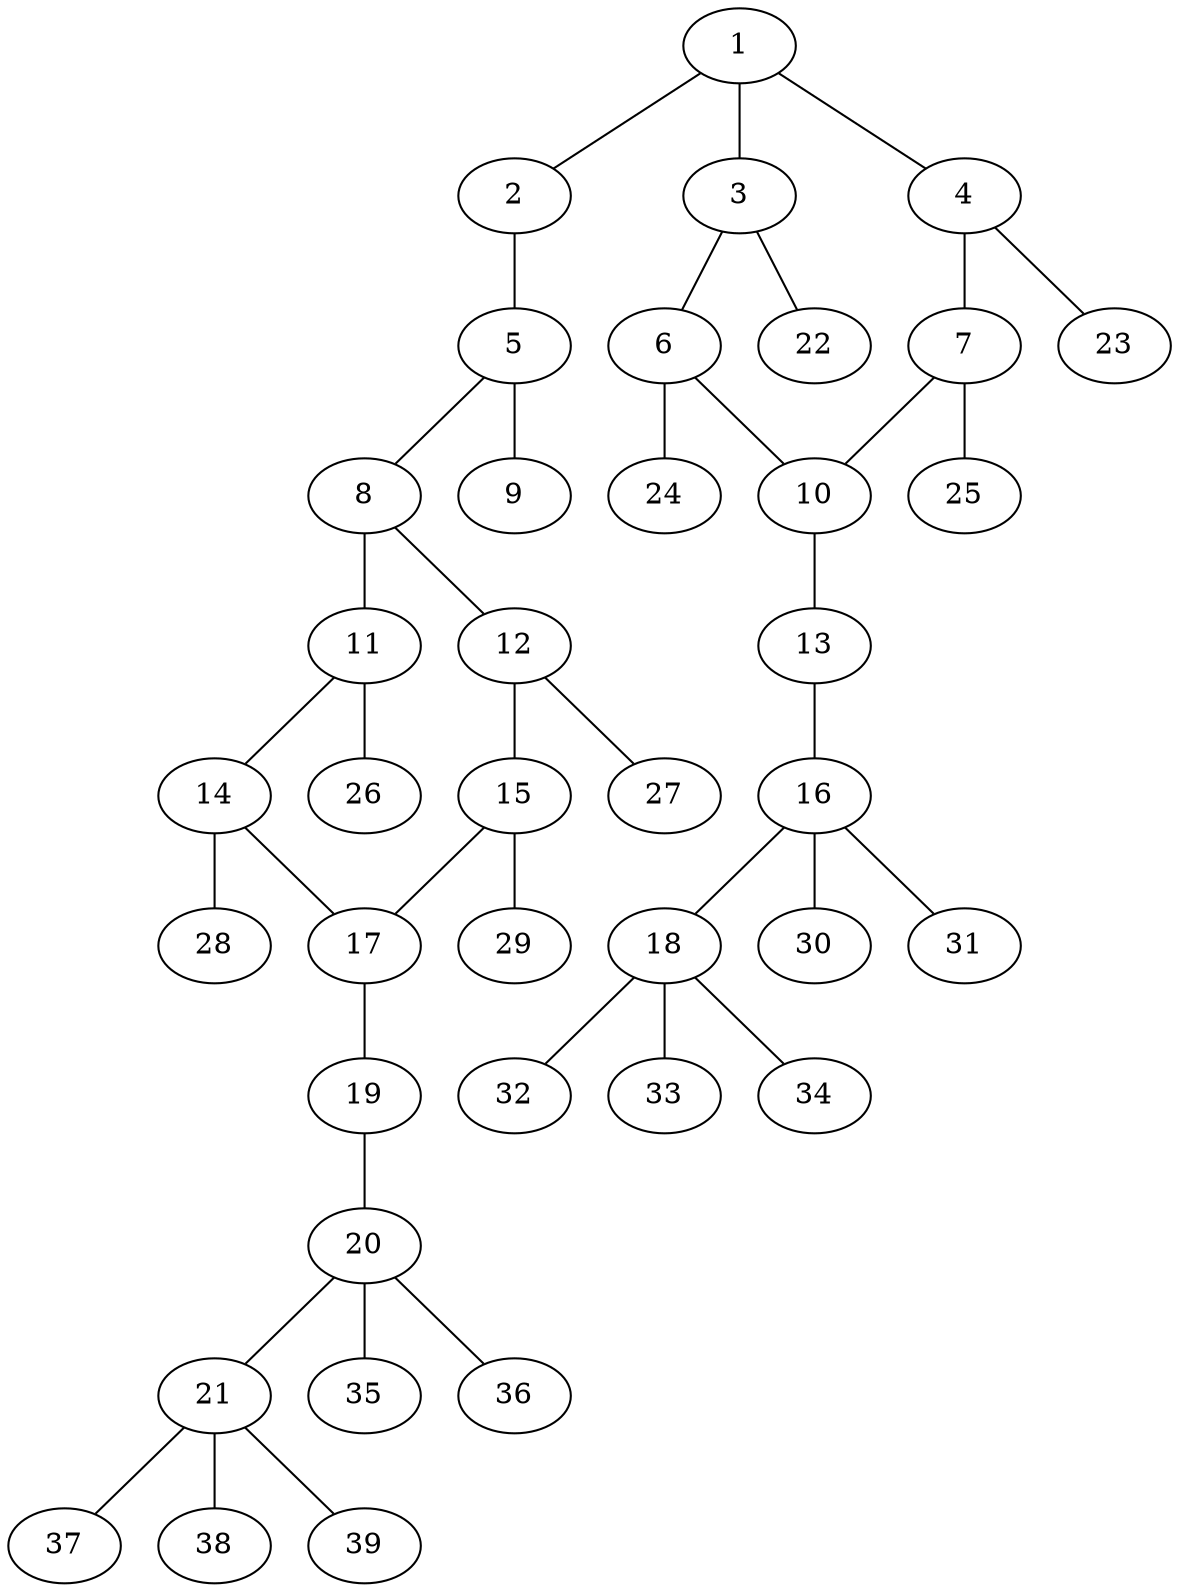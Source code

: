 graph molecule_164 {
	1	 [chem=C];
	2	 [chem=N];
	1 -- 2	 [valence=1];
	3	 [chem=C];
	1 -- 3	 [valence=1];
	4	 [chem=C];
	1 -- 4	 [valence=2];
	5	 [chem=N];
	2 -- 5	 [valence=2];
	6	 [chem=C];
	3 -- 6	 [valence=2];
	22	 [chem=H];
	3 -- 22	 [valence=1];
	7	 [chem=C];
	4 -- 7	 [valence=1];
	23	 [chem=H];
	4 -- 23	 [valence=1];
	8	 [chem=C];
	5 -- 8	 [valence=1];
	9	 [chem=O];
	5 -- 9	 [valence=1];
	10	 [chem=C];
	6 -- 10	 [valence=1];
	24	 [chem=H];
	6 -- 24	 [valence=1];
	7 -- 10	 [valence=2];
	25	 [chem=H];
	7 -- 25	 [valence=1];
	11	 [chem=C];
	8 -- 11	 [valence=2];
	12	 [chem=C];
	8 -- 12	 [valence=1];
	13	 [chem=O];
	10 -- 13	 [valence=1];
	14	 [chem=C];
	11 -- 14	 [valence=1];
	26	 [chem=H];
	11 -- 26	 [valence=1];
	15	 [chem=C];
	12 -- 15	 [valence=2];
	27	 [chem=H];
	12 -- 27	 [valence=1];
	16	 [chem=C];
	13 -- 16	 [valence=1];
	17	 [chem=C];
	14 -- 17	 [valence=2];
	28	 [chem=H];
	14 -- 28	 [valence=1];
	15 -- 17	 [valence=1];
	29	 [chem=H];
	15 -- 29	 [valence=1];
	18	 [chem=C];
	16 -- 18	 [valence=1];
	30	 [chem=H];
	16 -- 30	 [valence=1];
	31	 [chem=H];
	16 -- 31	 [valence=1];
	19	 [chem=O];
	17 -- 19	 [valence=1];
	32	 [chem=H];
	18 -- 32	 [valence=1];
	33	 [chem=H];
	18 -- 33	 [valence=1];
	34	 [chem=H];
	18 -- 34	 [valence=1];
	20	 [chem=C];
	19 -- 20	 [valence=1];
	21	 [chem=C];
	20 -- 21	 [valence=1];
	35	 [chem=H];
	20 -- 35	 [valence=1];
	36	 [chem=H];
	20 -- 36	 [valence=1];
	37	 [chem=H];
	21 -- 37	 [valence=1];
	38	 [chem=H];
	21 -- 38	 [valence=1];
	39	 [chem=H];
	21 -- 39	 [valence=1];
}
